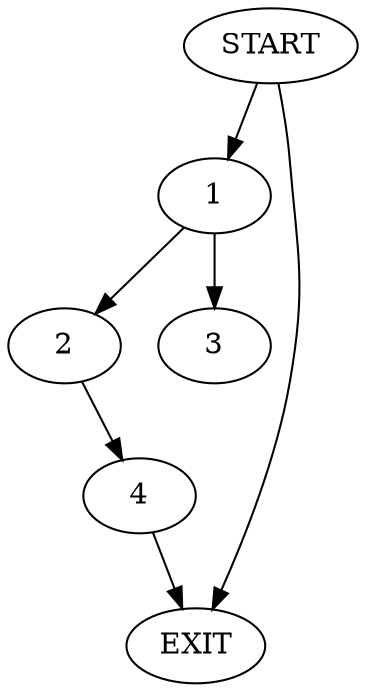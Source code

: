 digraph { 
0 [label="START"];
1;
2;
3;
4;
5[label="EXIT"];
0 -> 1;
0 -> 5;
1 -> 3;
1 -> 2;
2 -> 4;
4 -> 5;
}